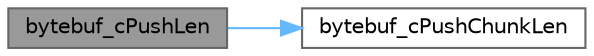 digraph "bytebuf_cPushLen"
{
 // INTERACTIVE_SVG=YES
 // LATEX_PDF_SIZE
  bgcolor="transparent";
  edge [fontname=Helvetica,fontsize=10,labelfontname=Helvetica,labelfontsize=10];
  node [fontname=Helvetica,fontsize=10,shape=box,height=0.2,width=0.4];
  rankdir="LR";
  Node1 [id="Node000001",label="bytebuf_cPushLen",height=0.2,width=0.4,color="gray40", fillcolor="grey60", style="filled", fontcolor="black",tooltip=" "];
  Node1 -> Node2 [id="edge1_Node000001_Node000002",color="steelblue1",style="solid",tooltip=" "];
  Node2 [id="Node000002",label="bytebuf_cPushChunkLen",height=0.2,width=0.4,color="grey40", fillcolor="white", style="filled",URL="$bytebuf_8h.html#a97c93fef714bd3ab4ea01fc441e3ed84",tooltip="Return the number of bytes that can be written contiguously. You still need to acquire a lock if you ..."];
}
